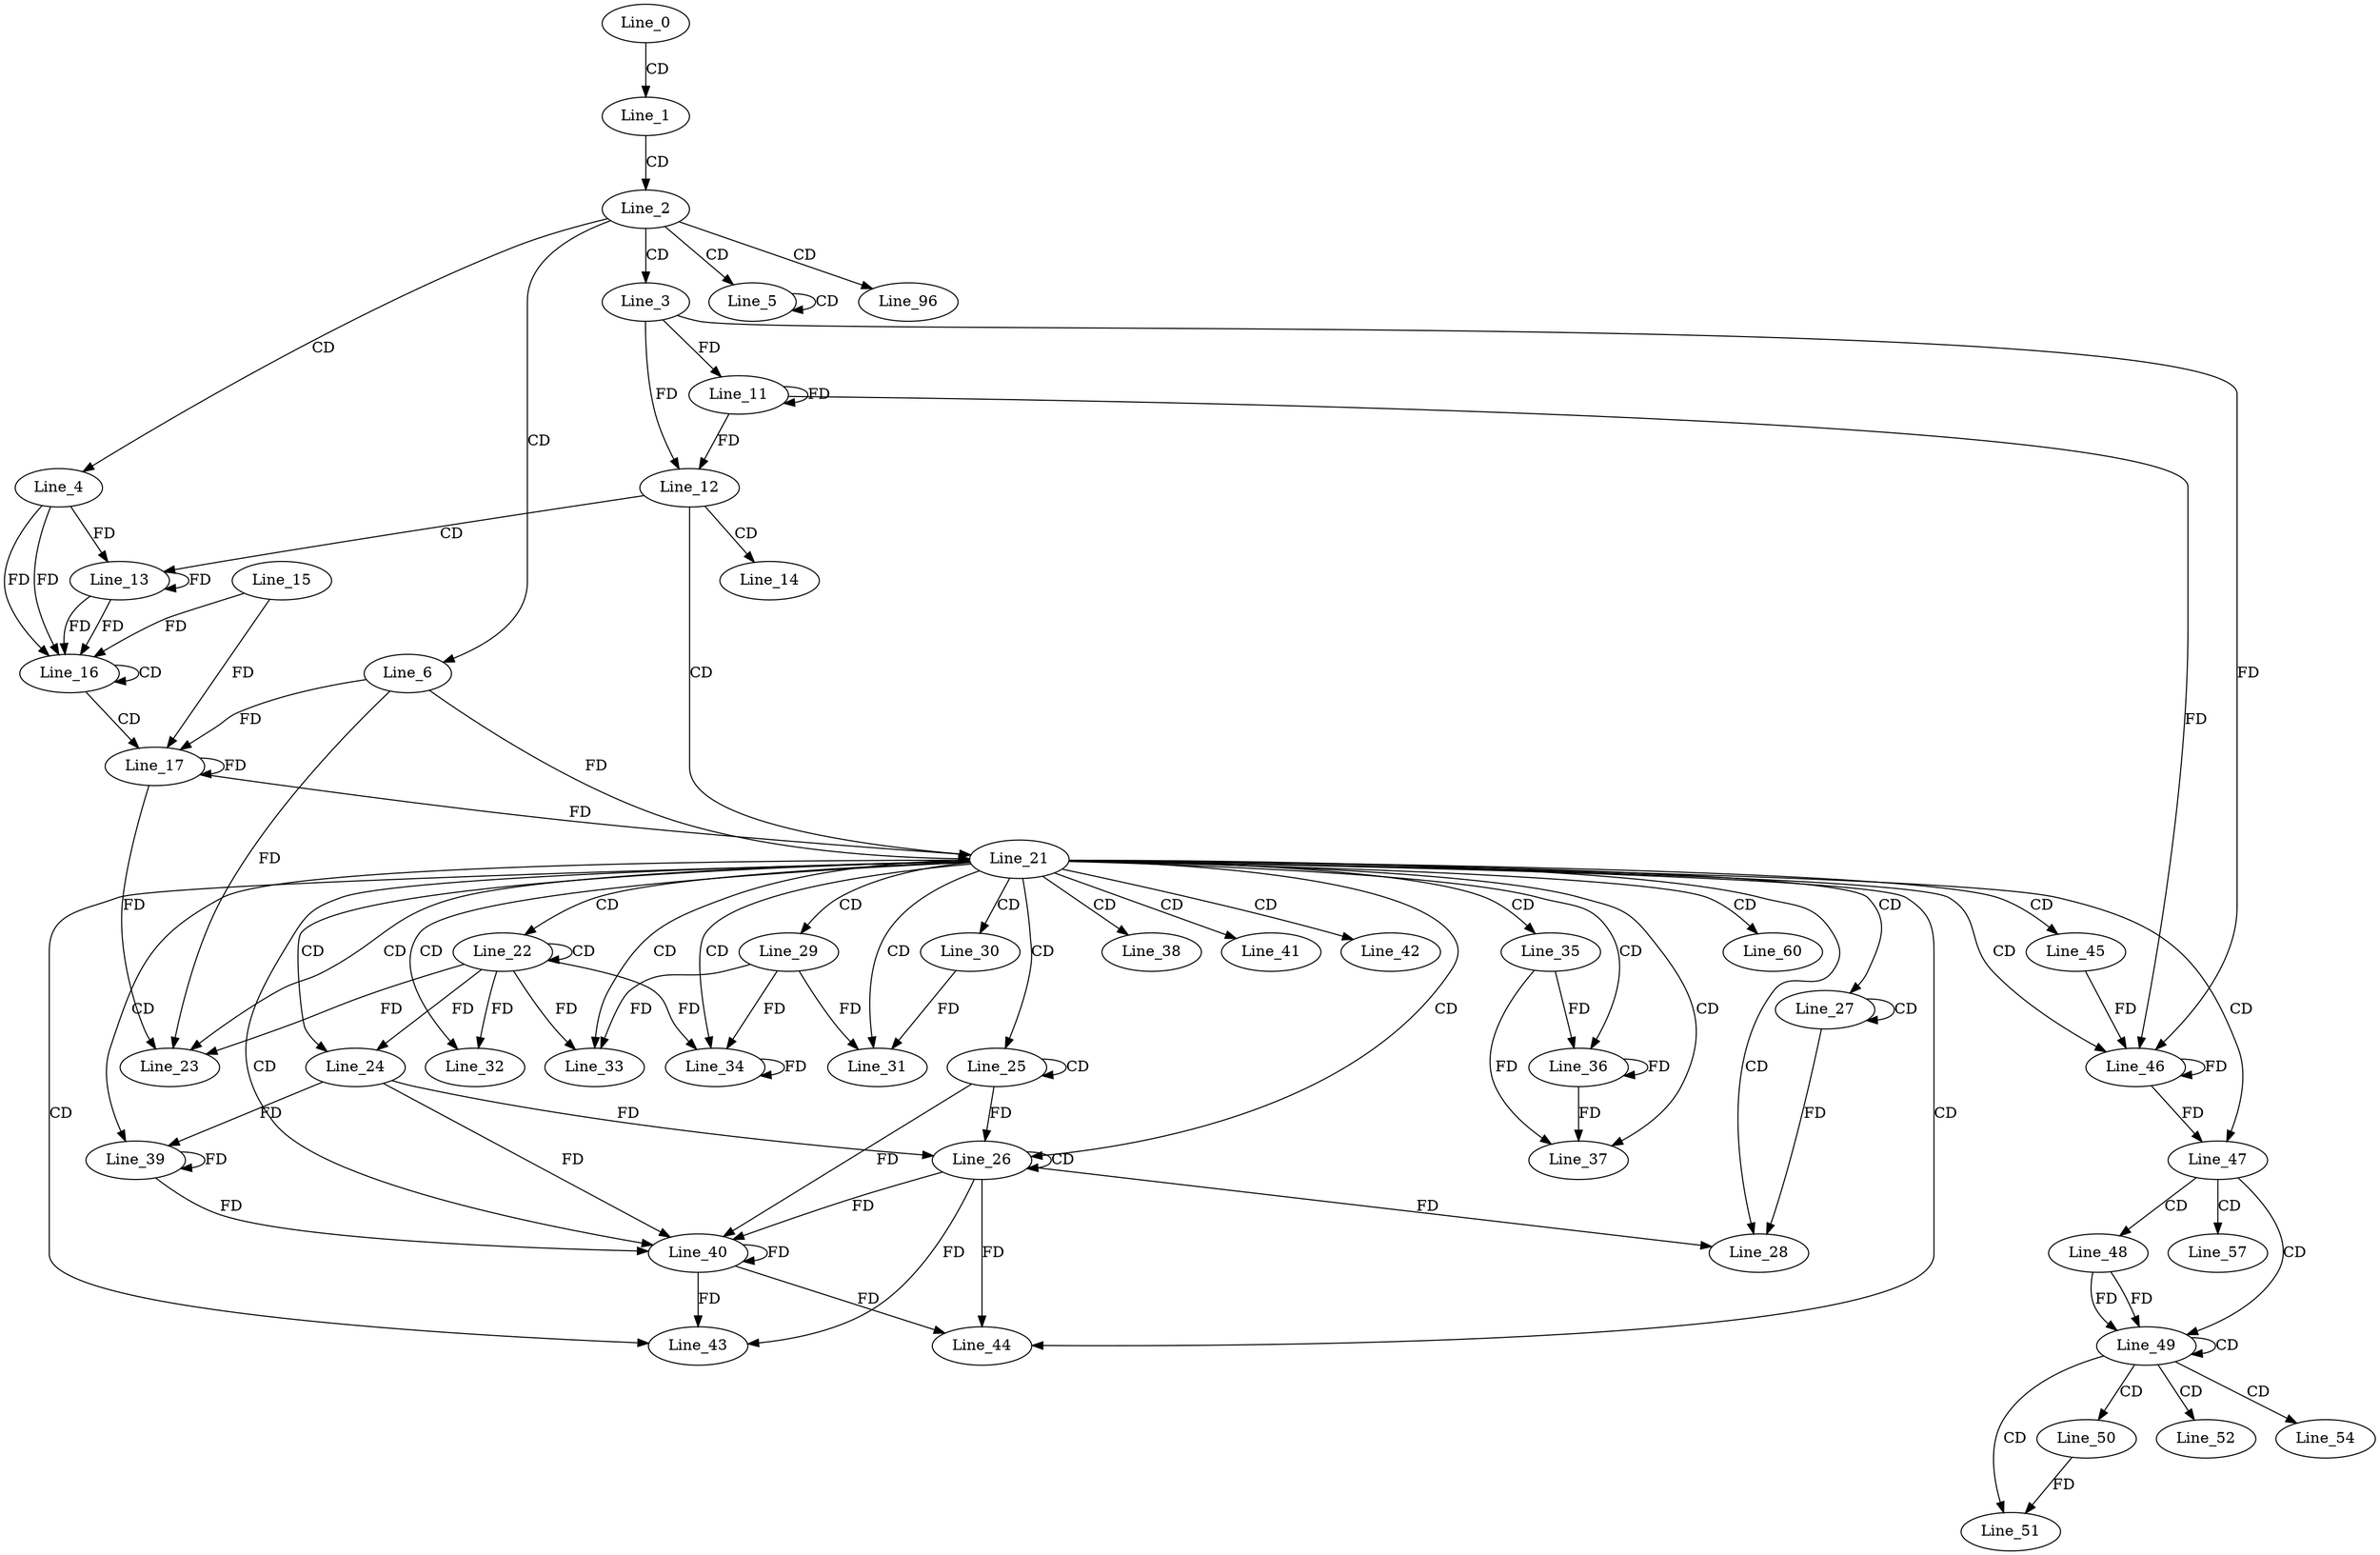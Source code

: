 digraph G {
  Line_0;
  Line_1;
  Line_2;
  Line_3;
  Line_4;
  Line_5;
  Line_5;
  Line_6;
  Line_11;
  Line_11;
  Line_12;
  Line_13;
  Line_14;
  Line_16;
  Line_16;
  Line_15;
  Line_16;
  Line_17;
  Line_21;
  Line_22;
  Line_22;
  Line_23;
  Line_23;
  Line_24;
  Line_24;
  Line_25;
  Line_25;
  Line_26;
  Line_26;
  Line_27;
  Line_27;
  Line_28;
  Line_29;
  Line_30;
  Line_31;
  Line_32;
  Line_33;
  Line_34;
  Line_34;
  Line_35;
  Line_36;
  Line_37;
  Line_38;
  Line_39;
  Line_40;
  Line_40;
  Line_41;
  Line_42;
  Line_43;
  Line_44;
  Line_45;
  Line_46;
  Line_46;
  Line_47;
  Line_48;
  Line_49;
  Line_49;
  Line_50;
  Line_51;
  Line_52;
  Line_54;
  Line_57;
  Line_60;
  Line_96;
  Line_0 -> Line_1 [ label="CD" ];
  Line_1 -> Line_2 [ label="CD" ];
  Line_2 -> Line_3 [ label="CD" ];
  Line_2 -> Line_4 [ label="CD" ];
  Line_2 -> Line_5 [ label="CD" ];
  Line_5 -> Line_5 [ label="CD" ];
  Line_2 -> Line_6 [ label="CD" ];
  Line_3 -> Line_11 [ label="FD" ];
  Line_11 -> Line_11 [ label="FD" ];
  Line_3 -> Line_12 [ label="FD" ];
  Line_11 -> Line_12 [ label="FD" ];
  Line_12 -> Line_13 [ label="CD" ];
  Line_4 -> Line_13 [ label="FD" ];
  Line_13 -> Line_13 [ label="FD" ];
  Line_12 -> Line_14 [ label="CD" ];
  Line_4 -> Line_16 [ label="FD" ];
  Line_13 -> Line_16 [ label="FD" ];
  Line_16 -> Line_16 [ label="CD" ];
  Line_4 -> Line_16 [ label="FD" ];
  Line_13 -> Line_16 [ label="FD" ];
  Line_15 -> Line_16 [ label="FD" ];
  Line_16 -> Line_17 [ label="CD" ];
  Line_6 -> Line_17 [ label="FD" ];
  Line_17 -> Line_17 [ label="FD" ];
  Line_15 -> Line_17 [ label="FD" ];
  Line_12 -> Line_21 [ label="CD" ];
  Line_6 -> Line_21 [ label="FD" ];
  Line_17 -> Line_21 [ label="FD" ];
  Line_21 -> Line_22 [ label="CD" ];
  Line_22 -> Line_22 [ label="CD" ];
  Line_21 -> Line_23 [ label="CD" ];
  Line_22 -> Line_23 [ label="FD" ];
  Line_6 -> Line_23 [ label="FD" ];
  Line_17 -> Line_23 [ label="FD" ];
  Line_21 -> Line_24 [ label="CD" ];
  Line_22 -> Line_24 [ label="FD" ];
  Line_21 -> Line_25 [ label="CD" ];
  Line_25 -> Line_25 [ label="CD" ];
  Line_21 -> Line_26 [ label="CD" ];
  Line_26 -> Line_26 [ label="CD" ];
  Line_25 -> Line_26 [ label="FD" ];
  Line_24 -> Line_26 [ label="FD" ];
  Line_21 -> Line_27 [ label="CD" ];
  Line_27 -> Line_27 [ label="CD" ];
  Line_21 -> Line_28 [ label="CD" ];
  Line_27 -> Line_28 [ label="FD" ];
  Line_26 -> Line_28 [ label="FD" ];
  Line_21 -> Line_29 [ label="CD" ];
  Line_21 -> Line_30 [ label="CD" ];
  Line_21 -> Line_31 [ label="CD" ];
  Line_30 -> Line_31 [ label="FD" ];
  Line_29 -> Line_31 [ label="FD" ];
  Line_21 -> Line_32 [ label="CD" ];
  Line_22 -> Line_32 [ label="FD" ];
  Line_21 -> Line_33 [ label="CD" ];
  Line_22 -> Line_33 [ label="FD" ];
  Line_29 -> Line_33 [ label="FD" ];
  Line_21 -> Line_34 [ label="CD" ];
  Line_29 -> Line_34 [ label="FD" ];
  Line_34 -> Line_34 [ label="FD" ];
  Line_22 -> Line_34 [ label="FD" ];
  Line_21 -> Line_35 [ label="CD" ];
  Line_21 -> Line_36 [ label="CD" ];
  Line_35 -> Line_36 [ label="FD" ];
  Line_36 -> Line_36 [ label="FD" ];
  Line_21 -> Line_37 [ label="CD" ];
  Line_35 -> Line_37 [ label="FD" ];
  Line_36 -> Line_37 [ label="FD" ];
  Line_21 -> Line_38 [ label="CD" ];
  Line_21 -> Line_39 [ label="CD" ];
  Line_24 -> Line_39 [ label="FD" ];
  Line_39 -> Line_39 [ label="FD" ];
  Line_21 -> Line_40 [ label="CD" ];
  Line_26 -> Line_40 [ label="FD" ];
  Line_40 -> Line_40 [ label="FD" ];
  Line_25 -> Line_40 [ label="FD" ];
  Line_24 -> Line_40 [ label="FD" ];
  Line_39 -> Line_40 [ label="FD" ];
  Line_21 -> Line_41 [ label="CD" ];
  Line_21 -> Line_42 [ label="CD" ];
  Line_21 -> Line_43 [ label="CD" ];
  Line_26 -> Line_43 [ label="FD" ];
  Line_40 -> Line_43 [ label="FD" ];
  Line_21 -> Line_44 [ label="CD" ];
  Line_26 -> Line_44 [ label="FD" ];
  Line_40 -> Line_44 [ label="FD" ];
  Line_21 -> Line_45 [ label="CD" ];
  Line_21 -> Line_46 [ label="CD" ];
  Line_3 -> Line_46 [ label="FD" ];
  Line_11 -> Line_46 [ label="FD" ];
  Line_46 -> Line_46 [ label="FD" ];
  Line_45 -> Line_46 [ label="FD" ];
  Line_21 -> Line_47 [ label="CD" ];
  Line_46 -> Line_47 [ label="FD" ];
  Line_47 -> Line_48 [ label="CD" ];
  Line_47 -> Line_49 [ label="CD" ];
  Line_48 -> Line_49 [ label="FD" ];
  Line_49 -> Line_49 [ label="CD" ];
  Line_48 -> Line_49 [ label="FD" ];
  Line_49 -> Line_50 [ label="CD" ];
  Line_49 -> Line_51 [ label="CD" ];
  Line_50 -> Line_51 [ label="FD" ];
  Line_49 -> Line_52 [ label="CD" ];
  Line_49 -> Line_54 [ label="CD" ];
  Line_47 -> Line_57 [ label="CD" ];
  Line_21 -> Line_60 [ label="CD" ];
  Line_2 -> Line_96 [ label="CD" ];
}
